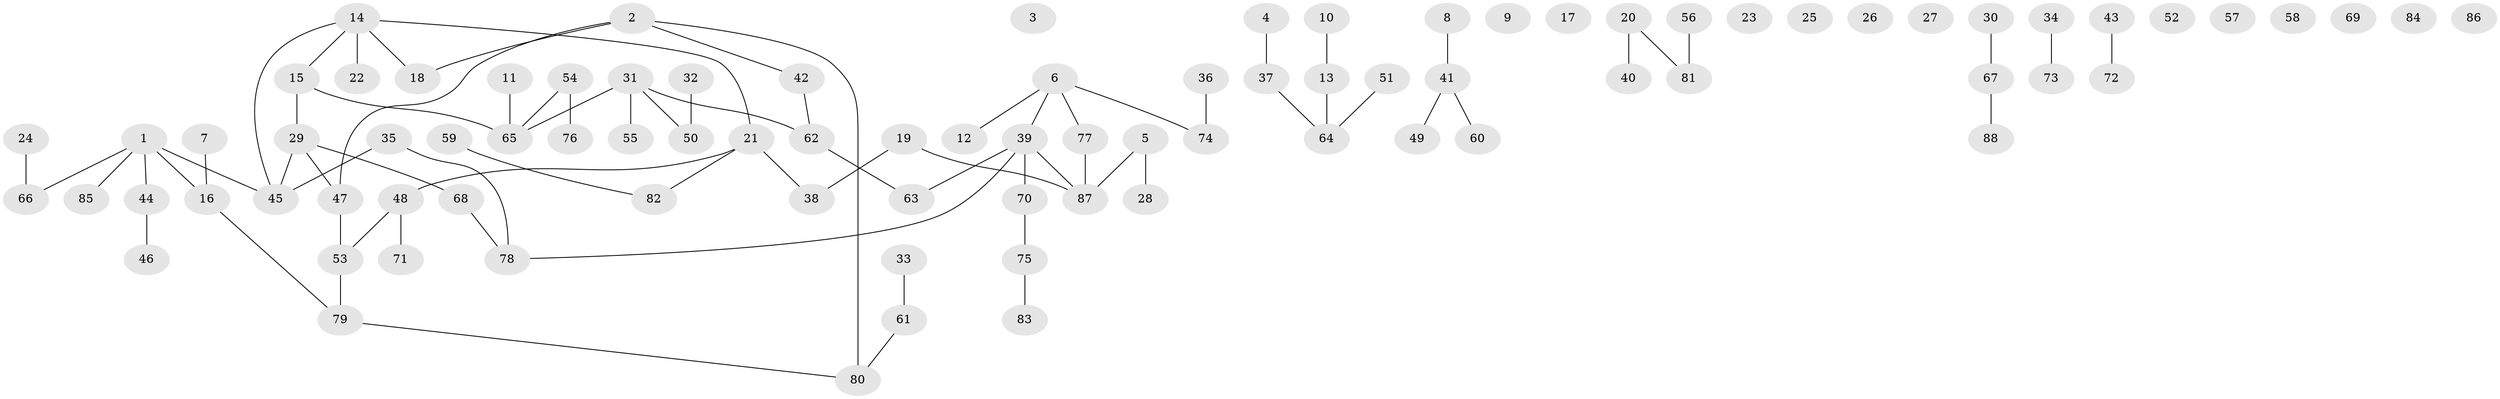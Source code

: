 // coarse degree distribution, {4: 0.21052631578947367, 5: 0.05263157894736842, 2: 0.15789473684210525, 1: 0.4473684210526316, 3: 0.13157894736842105}
// Generated by graph-tools (version 1.1) at 2025/35/03/04/25 23:35:52]
// undirected, 88 vertices, 78 edges
graph export_dot {
  node [color=gray90,style=filled];
  1;
  2;
  3;
  4;
  5;
  6;
  7;
  8;
  9;
  10;
  11;
  12;
  13;
  14;
  15;
  16;
  17;
  18;
  19;
  20;
  21;
  22;
  23;
  24;
  25;
  26;
  27;
  28;
  29;
  30;
  31;
  32;
  33;
  34;
  35;
  36;
  37;
  38;
  39;
  40;
  41;
  42;
  43;
  44;
  45;
  46;
  47;
  48;
  49;
  50;
  51;
  52;
  53;
  54;
  55;
  56;
  57;
  58;
  59;
  60;
  61;
  62;
  63;
  64;
  65;
  66;
  67;
  68;
  69;
  70;
  71;
  72;
  73;
  74;
  75;
  76;
  77;
  78;
  79;
  80;
  81;
  82;
  83;
  84;
  85;
  86;
  87;
  88;
  1 -- 16;
  1 -- 44;
  1 -- 45;
  1 -- 66;
  1 -- 85;
  2 -- 18;
  2 -- 42;
  2 -- 47;
  2 -- 80;
  4 -- 37;
  5 -- 28;
  5 -- 87;
  6 -- 12;
  6 -- 39;
  6 -- 74;
  6 -- 77;
  7 -- 16;
  8 -- 41;
  10 -- 13;
  11 -- 65;
  13 -- 64;
  14 -- 15;
  14 -- 18;
  14 -- 21;
  14 -- 22;
  14 -- 45;
  15 -- 29;
  15 -- 65;
  16 -- 79;
  19 -- 38;
  19 -- 87;
  20 -- 40;
  20 -- 81;
  21 -- 38;
  21 -- 48;
  21 -- 82;
  24 -- 66;
  29 -- 45;
  29 -- 47;
  29 -- 68;
  30 -- 67;
  31 -- 50;
  31 -- 55;
  31 -- 62;
  31 -- 65;
  32 -- 50;
  33 -- 61;
  34 -- 73;
  35 -- 45;
  35 -- 78;
  36 -- 74;
  37 -- 64;
  39 -- 63;
  39 -- 70;
  39 -- 78;
  39 -- 87;
  41 -- 49;
  41 -- 60;
  42 -- 62;
  43 -- 72;
  44 -- 46;
  47 -- 53;
  48 -- 53;
  48 -- 71;
  51 -- 64;
  53 -- 79;
  54 -- 65;
  54 -- 76;
  56 -- 81;
  59 -- 82;
  61 -- 80;
  62 -- 63;
  67 -- 88;
  68 -- 78;
  70 -- 75;
  75 -- 83;
  77 -- 87;
  79 -- 80;
}
